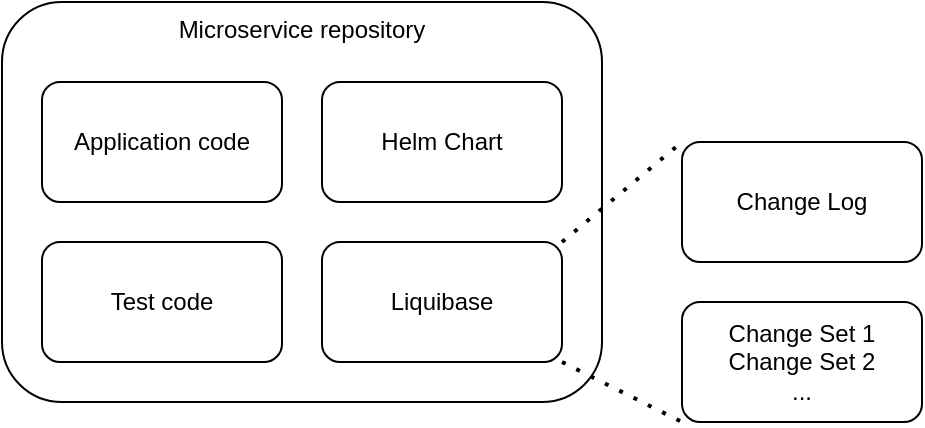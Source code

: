 <mxfile version="14.0.1" type="github">
  <diagram id="Nlwr6ScFeOgfmbjEeMNi" name="Page-1">
    <mxGraphModel dx="1422" dy="762" grid="1" gridSize="10" guides="1" tooltips="1" connect="1" arrows="1" fold="1" page="1" pageScale="1" pageWidth="827" pageHeight="1169" math="0" shadow="0">
      <root>
        <mxCell id="0" />
        <mxCell id="1" parent="0" />
        <mxCell id="QshqFZ_pYxeWOFr2NSt--1" value="Microservice repository" style="rounded=1;whiteSpace=wrap;html=1;verticalAlign=top;" vertex="1" parent="1">
          <mxGeometry x="140" y="240" width="300" height="200" as="geometry" />
        </mxCell>
        <mxCell id="QshqFZ_pYxeWOFr2NSt--2" value="Application code" style="rounded=1;whiteSpace=wrap;html=1;" vertex="1" parent="1">
          <mxGeometry x="160" y="280" width="120" height="60" as="geometry" />
        </mxCell>
        <mxCell id="QshqFZ_pYxeWOFr2NSt--3" value="Test code" style="rounded=1;whiteSpace=wrap;html=1;" vertex="1" parent="1">
          <mxGeometry x="160" y="360" width="120" height="60" as="geometry" />
        </mxCell>
        <mxCell id="QshqFZ_pYxeWOFr2NSt--4" value="Helm Chart" style="rounded=1;whiteSpace=wrap;html=1;" vertex="1" parent="1">
          <mxGeometry x="300" y="280" width="120" height="60" as="geometry" />
        </mxCell>
        <mxCell id="QshqFZ_pYxeWOFr2NSt--5" value="Liquibase" style="rounded=1;whiteSpace=wrap;html=1;" vertex="1" parent="1">
          <mxGeometry x="300" y="360" width="120" height="60" as="geometry" />
        </mxCell>
        <mxCell id="QshqFZ_pYxeWOFr2NSt--6" value="Change Log" style="rounded=1;whiteSpace=wrap;html=1;" vertex="1" parent="1">
          <mxGeometry x="480" y="310" width="120" height="60" as="geometry" />
        </mxCell>
        <mxCell id="QshqFZ_pYxeWOFr2NSt--7" value="Change Set 1&lt;br&gt;Change Set 2&lt;br&gt;..." style="rounded=1;whiteSpace=wrap;html=1;" vertex="1" parent="1">
          <mxGeometry x="480" y="390" width="120" height="60" as="geometry" />
        </mxCell>
        <mxCell id="QshqFZ_pYxeWOFr2NSt--8" value="" style="endArrow=none;dashed=1;html=1;dashPattern=1 3;strokeWidth=2;exitX=1;exitY=0;exitDx=0;exitDy=0;entryX=0;entryY=0;entryDx=0;entryDy=0;" edge="1" parent="1" source="QshqFZ_pYxeWOFr2NSt--5" target="QshqFZ_pYxeWOFr2NSt--6">
          <mxGeometry width="50" height="50" relative="1" as="geometry">
            <mxPoint x="420" y="360" as="sourcePoint" />
            <mxPoint x="490.711" y="310" as="targetPoint" />
          </mxGeometry>
        </mxCell>
        <mxCell id="QshqFZ_pYxeWOFr2NSt--9" value="" style="endArrow=none;dashed=1;html=1;dashPattern=1 3;strokeWidth=2;exitX=1;exitY=1;exitDx=0;exitDy=0;entryX=0;entryY=1;entryDx=0;entryDy=0;" edge="1" parent="1" source="QshqFZ_pYxeWOFr2NSt--5" target="QshqFZ_pYxeWOFr2NSt--7">
          <mxGeometry width="50" height="50" relative="1" as="geometry">
            <mxPoint x="390" y="390" as="sourcePoint" />
            <mxPoint x="440" y="340" as="targetPoint" />
          </mxGeometry>
        </mxCell>
      </root>
    </mxGraphModel>
  </diagram>
</mxfile>
